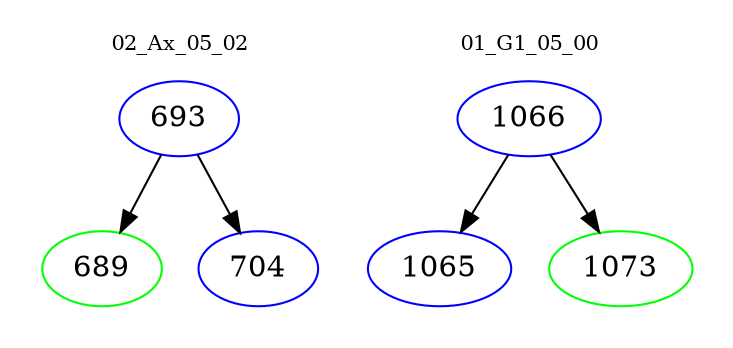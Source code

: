 digraph{
subgraph cluster_0 {
color = white
label = "02_Ax_05_02";
fontsize=10;
T0_693 [label="693", color="blue"]
T0_693 -> T0_689 [color="black"]
T0_689 [label="689", color="green"]
T0_693 -> T0_704 [color="black"]
T0_704 [label="704", color="blue"]
}
subgraph cluster_1 {
color = white
label = "01_G1_05_00";
fontsize=10;
T1_1066 [label="1066", color="blue"]
T1_1066 -> T1_1065 [color="black"]
T1_1065 [label="1065", color="blue"]
T1_1066 -> T1_1073 [color="black"]
T1_1073 [label="1073", color="green"]
}
}
